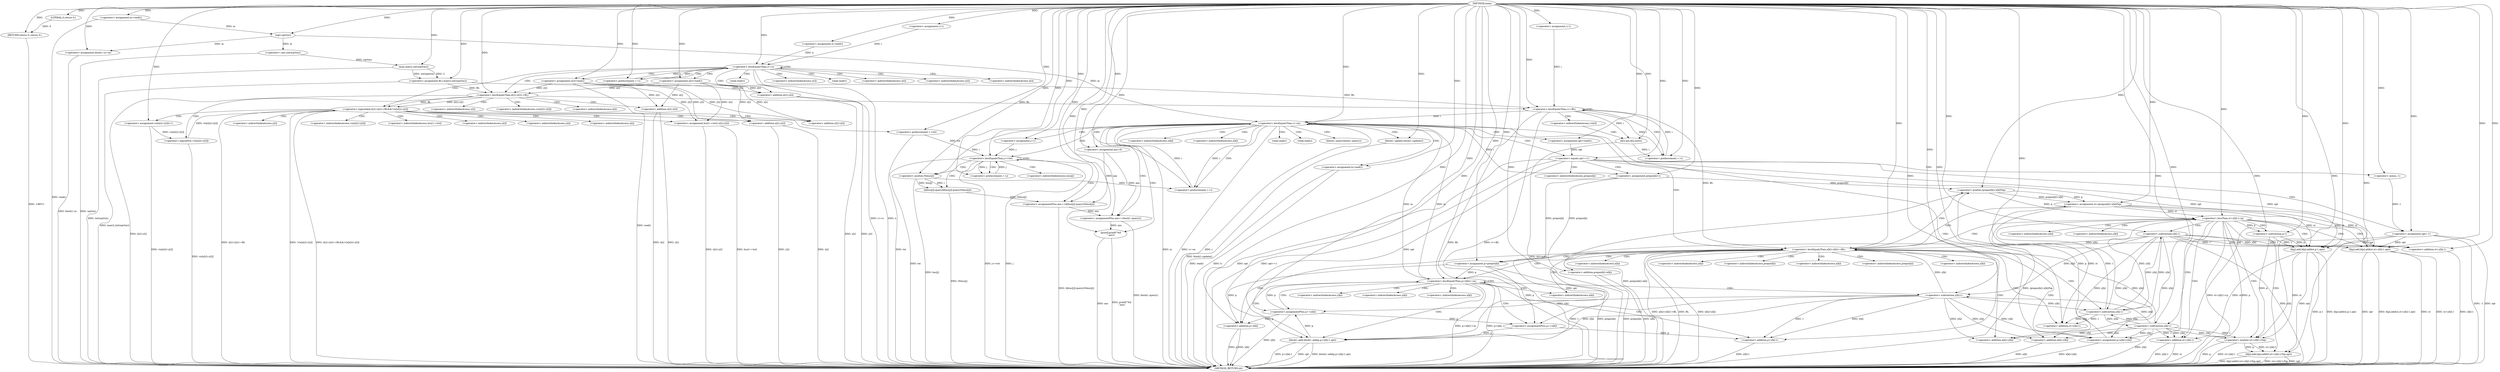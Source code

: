 digraph "main" {  
"1000438" [label = "(METHOD,main)" ]
"1000713" [label = "(METHOD_RETURN,int)" ]
"1000440" [label = "(<operator>.assignment,n=read())" ]
"1000443" [label = "(<operator>.assignment,m=read())" ]
"1000446" [label = "(<operator>.assignment,BL=max(2,(int)sqrt(m)))" ]
"1000521" [label = "(<operator>.assignment,block1::sz=m)" ]
"1000711" [label = "(RETURN,return 0;,return 0;)" ]
"1000456" [label = "(<operator>.assignment,i=1)" ]
"1000459" [label = "(<operator>.lessEqualsThan,i<=n)" ]
"1000462" [label = "(<operator>.preIncrement,++i)" ]
"1000526" [label = "(<operator>.assignment,i=1)" ]
"1000529" [label = "(<operator>.lessEqualsThan,i<=BL)" ]
"1000532" [label = "(<operator>.preIncrement,++i)" ]
"1000550" [label = "(<operator>.lessEqualsThan,i<=m)" ]
"1000553" [label = "(<operator>.preIncrement,++i)" ]
"1000712" [label = "(LITERAL,0,return 0;)" ]
"1000448" [label = "(max,max(2,(int)sqrt(m)))" ]
"1000538" [label = "(b[i].init,b[i].init(i))" ]
"1000556" [label = "(<operator>.assignment,opt=read())" ]
"1000559" [label = "(<operator>.assignment,k=read())" ]
"1000683" [label = "(<operator>.assignment,ans=0)" ]
"1000704" [label = "(block1::update,block1::update())" ]
"1000705" [label = "(<operator>.assignmentPlus,ans+=block1::query())" ]
"1000708" [label = "(printf,printf(\"%d\n\",ans))" ]
"1000450" [label = "(<operator>.cast,(int)sqrt(m))" ]
"1000466" [label = "(<operator>.assignment,x[i]=read())" ]
"1000471" [label = "(<operator>.assignment,y[i]=read())" ]
"1000477" [label = "(<operator>.logicalAnd,x[i]+y[i]<=BL&&!vis[x[i]+y[i]])" ]
"1000563" [label = "(<operator>.equals,opt==1)" ]
"1000566" [label = "(<operator>.assignment,prepos[k]=i)" ]
"1000577" [label = "(<operator>.lessEqualsThan,x[k]+y[k]<=BL)" ]
"1000688" [label = "(<operator>.assignment,j=1)" ]
"1000691" [label = "(<operator>.lessEqualsThan,j<=tot)" ]
"1000694" [label = "(<operator>.preIncrement,++j)" ]
"1000696" [label = "(<operator>.assignmentPlus,ans+=b[buc[j]].query(i%buc[j]))" ]
"1000452" [label = "(sqrt,sqrt(m))" ]
"1000498" [label = "(<operator>.assignment,vis[x[i]+y[i]]=1)" ]
"1000509" [label = "(<operator>.assignment,buc[++tot]=x[i]+y[i])" ]
"1000572" [label = "(<operator>.assignment,opt=-1)" ]
"1000587" [label = "(<operator>.assignment,p=x[k]+y[k])" ]
"1000596" [label = "(<operator>.assignment,st=(prepos[k]+x[k])%p)" ]
"1000478" [label = "(<operator>.lessEqualsThan,x[i]+y[i]<=BL)" ]
"1000487" [label = "(<operator>.logicalNot,!vis[x[i]+y[i]])" ]
"1000578" [label = "(<operator>.addition,x[k]+y[k])" ]
"1000608" [label = "(<operator>.lessThan,st+y[k]-1<p)" ]
"1000617" [label = "(b[p].add,b[p].add(st,st+y[k]-1,opt))" ]
"1000698" [label = "(b[buc[j]].query,b[buc[j]].query(i%buc[j]))" ]
"1000479" [label = "(<operator>.addition,x[i]+y[i])" ]
"1000514" [label = "(<operator>.addition,x[i]+y[i])" ]
"1000574" [label = "(<operator>.minus,-1)" ]
"1000589" [label = "(<operator>.addition,x[k]+y[k])" ]
"1000598" [label = "(<operator>.modulo,(prepos[k]+x[k])%p)" ]
"1000650" [label = "(<operator>.assignment,p=prepos[k])" ]
"1000655" [label = "(<operator>.lessEqualsThan,p+x[k]<=m)" ]
"1000662" [label = "(<operator>.assignmentPlus,p+=y[k])" ]
"1000699" [label = "(<operator>.modulo,i%buc[j])" ]
"1000490" [label = "(<operator>.addition,x[i]+y[i])" ]
"1000501" [label = "(<operator>.addition,x[i]+y[i])" ]
"1000512" [label = "(<operator>.preIncrement,++tot)" ]
"1000599" [label = "(<operator>.addition,prepos[k]+x[k])" ]
"1000609" [label = "(<operator>.addition,st+y[k]-1)" ]
"1000619" [label = "(<operator>.addition,st+y[k]-1)" ]
"1000629" [label = "(b[p].add,b[p].add(st,p-1,opt))" ]
"1000635" [label = "(b[p].add,b[p].add(0,(st+y[k]-1)%p,opt))" ]
"1000668" [label = "(<operator>.assignmentPlus,p+=x[k])" ]
"1000673" [label = "(block1::add,block1::add(p,p+y[k]-1,opt))" ]
"1000611" [label = "(<operator>.subtraction,y[k]-1)" ]
"1000621" [label = "(<operator>.subtraction,y[k]-1)" ]
"1000656" [label = "(<operator>.addition,p+x[k])" ]
"1000631" [label = "(<operator>.subtraction,p-1)" ]
"1000637" [label = "(<operator>.modulo,(st+y[k]-1)%p)" ]
"1000675" [label = "(<operator>.addition,p+y[k]-1)" ]
"1000638" [label = "(<operator>.addition,st+y[k]-1)" ]
"1000677" [label = "(<operator>.subtraction,y[k]-1)" ]
"1000640" [label = "(<operator>.subtraction,y[k]-1)" ]
"1000535" [label = "(<operator>.indirectIndexAccess,vis[i])" ]
"1000558" [label = "(read,read())" ]
"1000561" [label = "(read,read())" ]
"1000707" [label = "(block1::query,block1::query())" ]
"1000467" [label = "(<operator>.indirectIndexAccess,x[i])" ]
"1000470" [label = "(read,read())" ]
"1000472" [label = "(<operator>.indirectIndexAccess,y[i])" ]
"1000475" [label = "(read,read())" ]
"1000567" [label = "(<operator>.indirectIndexAccess,prepos[k])" ]
"1000488" [label = "(<operator>.indirectIndexAccess,vis[x[i]+y[i]])" ]
"1000499" [label = "(<operator>.indirectIndexAccess,vis[x[i]+y[i]])" ]
"1000510" [label = "(<operator>.indirectIndexAccess,buc[++tot])" ]
"1000579" [label = "(<operator>.indirectIndexAccess,x[k])" ]
"1000582" [label = "(<operator>.indirectIndexAccess,y[k])" ]
"1000480" [label = "(<operator>.indirectIndexAccess,x[i])" ]
"1000483" [label = "(<operator>.indirectIndexAccess,y[i])" ]
"1000515" [label = "(<operator>.indirectIndexAccess,x[i])" ]
"1000518" [label = "(<operator>.indirectIndexAccess,y[i])" ]
"1000590" [label = "(<operator>.indirectIndexAccess,x[k])" ]
"1000593" [label = "(<operator>.indirectIndexAccess,y[k])" ]
"1000701" [label = "(<operator>.indirectIndexAccess,buc[j])" ]
"1000491" [label = "(<operator>.indirectIndexAccess,x[i])" ]
"1000494" [label = "(<operator>.indirectIndexAccess,y[i])" ]
"1000502" [label = "(<operator>.indirectIndexAccess,x[i])" ]
"1000505" [label = "(<operator>.indirectIndexAccess,y[i])" ]
"1000600" [label = "(<operator>.indirectIndexAccess,prepos[k])" ]
"1000603" [label = "(<operator>.indirectIndexAccess,x[k])" ]
"1000652" [label = "(<operator>.indirectIndexAccess,prepos[k])" ]
"1000664" [label = "(<operator>.indirectIndexAccess,y[k])" ]
"1000612" [label = "(<operator>.indirectIndexAccess,y[k])" ]
"1000622" [label = "(<operator>.indirectIndexAccess,y[k])" ]
"1000658" [label = "(<operator>.indirectIndexAccess,x[k])" ]
"1000670" [label = "(<operator>.indirectIndexAccess,x[k])" ]
"1000678" [label = "(<operator>.indirectIndexAccess,y[k])" ]
"1000641" [label = "(<operator>.indirectIndexAccess,y[k])" ]
  "1000711" -> "1000713"  [ label = "DDG: <RET>"] 
  "1000443" -> "1000713"  [ label = "DDG: read()"] 
  "1000450" -> "1000713"  [ label = "DDG: sqrt(m)"] 
  "1000448" -> "1000713"  [ label = "DDG: (int)sqrt(m)"] 
  "1000446" -> "1000713"  [ label = "DDG: max(2,(int)sqrt(m))"] 
  "1000459" -> "1000713"  [ label = "DDG: n"] 
  "1000459" -> "1000713"  [ label = "DDG: i<=n"] 
  "1000529" -> "1000713"  [ label = "DDG: BL"] 
  "1000529" -> "1000713"  [ label = "DDG: i<=BL"] 
  "1000550" -> "1000713"  [ label = "DDG: i"] 
  "1000550" -> "1000713"  [ label = "DDG: m"] 
  "1000550" -> "1000713"  [ label = "DDG: i<=m"] 
  "1000559" -> "1000713"  [ label = "DDG: k"] 
  "1000559" -> "1000713"  [ label = "DDG: read()"] 
  "1000563" -> "1000713"  [ label = "DDG: opt"] 
  "1000563" -> "1000713"  [ label = "DDG: opt==1"] 
  "1000572" -> "1000713"  [ label = "DDG: opt"] 
  "1000572" -> "1000713"  [ label = "DDG: -1"] 
  "1000578" -> "1000713"  [ label = "DDG: y[k]"] 
  "1000577" -> "1000713"  [ label = "DDG: x[k]+y[k]"] 
  "1000577" -> "1000713"  [ label = "DDG: BL"] 
  "1000577" -> "1000713"  [ label = "DDG: x[k]+y[k]<=BL"] 
  "1000650" -> "1000713"  [ label = "DDG: prepos[k]"] 
  "1000656" -> "1000713"  [ label = "DDG: p"] 
  "1000656" -> "1000713"  [ label = "DDG: x[k]"] 
  "1000655" -> "1000713"  [ label = "DDG: p+x[k]"] 
  "1000655" -> "1000713"  [ label = "DDG: p+x[k]<=m"] 
  "1000675" -> "1000713"  [ label = "DDG: y[k]-1"] 
  "1000673" -> "1000713"  [ label = "DDG: p+y[k]-1"] 
  "1000673" -> "1000713"  [ label = "DDG: opt"] 
  "1000673" -> "1000713"  [ label = "DDG: block1::add(p,p+y[k]-1,opt)"] 
  "1000662" -> "1000713"  [ label = "DDG: y[k]"] 
  "1000587" -> "1000713"  [ label = "DDG: x[k]+y[k]"] 
  "1000599" -> "1000713"  [ label = "DDG: prepos[k]"] 
  "1000599" -> "1000713"  [ label = "DDG: x[k]"] 
  "1000598" -> "1000713"  [ label = "DDG: prepos[k]+x[k]"] 
  "1000596" -> "1000713"  [ label = "DDG: (prepos[k]+x[k])%p"] 
  "1000608" -> "1000713"  [ label = "DDG: p"] 
  "1000608" -> "1000713"  [ label = "DDG: st+y[k]-1<p"] 
  "1000629" -> "1000713"  [ label = "DDG: p-1"] 
  "1000629" -> "1000713"  [ label = "DDG: b[p].add(st,p-1,opt)"] 
  "1000638" -> "1000713"  [ label = "DDG: st"] 
  "1000640" -> "1000713"  [ label = "DDG: y[k]"] 
  "1000638" -> "1000713"  [ label = "DDG: y[k]-1"] 
  "1000637" -> "1000713"  [ label = "DDG: st+y[k]-1"] 
  "1000637" -> "1000713"  [ label = "DDG: p"] 
  "1000635" -> "1000713"  [ label = "DDG: (st+y[k]-1)%p"] 
  "1000635" -> "1000713"  [ label = "DDG: opt"] 
  "1000635" -> "1000713"  [ label = "DDG: b[p].add(0,(st+y[k]-1)%p,opt)"] 
  "1000617" -> "1000713"  [ label = "DDG: st"] 
  "1000621" -> "1000713"  [ label = "DDG: y[k]"] 
  "1000619" -> "1000713"  [ label = "DDG: y[k]-1"] 
  "1000617" -> "1000713"  [ label = "DDG: st+y[k]-1"] 
  "1000617" -> "1000713"  [ label = "DDG: opt"] 
  "1000617" -> "1000713"  [ label = "DDG: b[p].add(st,st+y[k]-1,opt)"] 
  "1000691" -> "1000713"  [ label = "DDG: j"] 
  "1000691" -> "1000713"  [ label = "DDG: tot"] 
  "1000691" -> "1000713"  [ label = "DDG: j<=tot"] 
  "1000704" -> "1000713"  [ label = "DDG: block1::update()"] 
  "1000705" -> "1000713"  [ label = "DDG: block1::query()"] 
  "1000708" -> "1000713"  [ label = "DDG: ans"] 
  "1000708" -> "1000713"  [ label = "DDG: printf(\"%d\n\",ans)"] 
  "1000699" -> "1000713"  [ label = "DDG: buc[j]"] 
  "1000698" -> "1000713"  [ label = "DDG: i%buc[j]"] 
  "1000696" -> "1000713"  [ label = "DDG: b[buc[j]].query(i%buc[j])"] 
  "1000538" -> "1000713"  [ label = "DDG: b[i].init(i)"] 
  "1000471" -> "1000713"  [ label = "DDG: read()"] 
  "1000479" -> "1000713"  [ label = "DDG: x[i]"] 
  "1000479" -> "1000713"  [ label = "DDG: y[i]"] 
  "1000478" -> "1000713"  [ label = "DDG: x[i]+y[i]"] 
  "1000477" -> "1000713"  [ label = "DDG: x[i]+y[i]<=BL"] 
  "1000490" -> "1000713"  [ label = "DDG: x[i]"] 
  "1000490" -> "1000713"  [ label = "DDG: y[i]"] 
  "1000487" -> "1000713"  [ label = "DDG: vis[x[i]+y[i]]"] 
  "1000477" -> "1000713"  [ label = "DDG: !vis[x[i]+y[i]]"] 
  "1000477" -> "1000713"  [ label = "DDG: x[i]+y[i]<=BL&&!vis[x[i]+y[i]]"] 
  "1000498" -> "1000713"  [ label = "DDG: vis[x[i]+y[i]]"] 
  "1000512" -> "1000713"  [ label = "DDG: tot"] 
  "1000509" -> "1000713"  [ label = "DDG: buc[++tot]"] 
  "1000514" -> "1000713"  [ label = "DDG: x[i]"] 
  "1000514" -> "1000713"  [ label = "DDG: y[i]"] 
  "1000509" -> "1000713"  [ label = "DDG: x[i]+y[i]"] 
  "1000521" -> "1000713"  [ label = "DDG: block1::sz"] 
  "1000438" -> "1000440"  [ label = "DDG: "] 
  "1000438" -> "1000443"  [ label = "DDG: "] 
  "1000448" -> "1000446"  [ label = "DDG: (int)sqrt(m)"] 
  "1000448" -> "1000446"  [ label = "DDG: 2"] 
  "1000452" -> "1000521"  [ label = "DDG: m"] 
  "1000438" -> "1000521"  [ label = "DDG: "] 
  "1000712" -> "1000711"  [ label = "DDG: 0"] 
  "1000438" -> "1000711"  [ label = "DDG: "] 
  "1000438" -> "1000446"  [ label = "DDG: "] 
  "1000438" -> "1000456"  [ label = "DDG: "] 
  "1000438" -> "1000526"  [ label = "DDG: "] 
  "1000438" -> "1000712"  [ label = "DDG: "] 
  "1000438" -> "1000448"  [ label = "DDG: "] 
  "1000450" -> "1000448"  [ label = "DDG: sqrt(m)"] 
  "1000456" -> "1000459"  [ label = "DDG: i"] 
  "1000462" -> "1000459"  [ label = "DDG: i"] 
  "1000438" -> "1000459"  [ label = "DDG: "] 
  "1000440" -> "1000459"  [ label = "DDG: n"] 
  "1000459" -> "1000462"  [ label = "DDG: i"] 
  "1000438" -> "1000462"  [ label = "DDG: "] 
  "1000526" -> "1000529"  [ label = "DDG: i"] 
  "1000532" -> "1000529"  [ label = "DDG: i"] 
  "1000438" -> "1000529"  [ label = "DDG: "] 
  "1000446" -> "1000529"  [ label = "DDG: BL"] 
  "1000478" -> "1000529"  [ label = "DDG: BL"] 
  "1000529" -> "1000532"  [ label = "DDG: i"] 
  "1000538" -> "1000532"  [ label = "DDG: i"] 
  "1000438" -> "1000532"  [ label = "DDG: "] 
  "1000529" -> "1000550"  [ label = "DDG: i"] 
  "1000553" -> "1000550"  [ label = "DDG: i"] 
  "1000438" -> "1000550"  [ label = "DDG: "] 
  "1000655" -> "1000550"  [ label = "DDG: m"] 
  "1000452" -> "1000550"  [ label = "DDG: m"] 
  "1000550" -> "1000553"  [ label = "DDG: i"] 
  "1000699" -> "1000553"  [ label = "DDG: i"] 
  "1000438" -> "1000553"  [ label = "DDG: "] 
  "1000438" -> "1000556"  [ label = "DDG: "] 
  "1000438" -> "1000559"  [ label = "DDG: "] 
  "1000438" -> "1000683"  [ label = "DDG: "] 
  "1000438" -> "1000704"  [ label = "DDG: "] 
  "1000438" -> "1000705"  [ label = "DDG: "] 
  "1000452" -> "1000450"  [ label = "DDG: m"] 
  "1000438" -> "1000466"  [ label = "DDG: "] 
  "1000438" -> "1000471"  [ label = "DDG: "] 
  "1000529" -> "1000538"  [ label = "DDG: i"] 
  "1000438" -> "1000538"  [ label = "DDG: "] 
  "1000550" -> "1000566"  [ label = "DDG: i"] 
  "1000438" -> "1000566"  [ label = "DDG: "] 
  "1000438" -> "1000688"  [ label = "DDG: "] 
  "1000698" -> "1000696"  [ label = "DDG: i%buc[j]"] 
  "1000683" -> "1000705"  [ label = "DDG: ans"] 
  "1000696" -> "1000705"  [ label = "DDG: ans"] 
  "1000438" -> "1000708"  [ label = "DDG: "] 
  "1000705" -> "1000708"  [ label = "DDG: ans"] 
  "1000443" -> "1000452"  [ label = "DDG: m"] 
  "1000438" -> "1000452"  [ label = "DDG: "] 
  "1000478" -> "1000477"  [ label = "DDG: x[i]+y[i]"] 
  "1000478" -> "1000477"  [ label = "DDG: BL"] 
  "1000487" -> "1000477"  [ label = "DDG: vis[x[i]+y[i]]"] 
  "1000438" -> "1000498"  [ label = "DDG: "] 
  "1000471" -> "1000509"  [ label = "DDG: y[i]"] 
  "1000466" -> "1000509"  [ label = "DDG: x[i]"] 
  "1000556" -> "1000563"  [ label = "DDG: opt"] 
  "1000438" -> "1000563"  [ label = "DDG: "] 
  "1000574" -> "1000572"  [ label = "DDG: 1"] 
  "1000640" -> "1000577"  [ label = "DDG: y[k]"] 
  "1000621" -> "1000577"  [ label = "DDG: y[k]"] 
  "1000677" -> "1000577"  [ label = "DDG: y[k]"] 
  "1000529" -> "1000577"  [ label = "DDG: BL"] 
  "1000438" -> "1000577"  [ label = "DDG: "] 
  "1000640" -> "1000587"  [ label = "DDG: y[k]"] 
  "1000621" -> "1000587"  [ label = "DDG: y[k]"] 
  "1000677" -> "1000587"  [ label = "DDG: y[k]"] 
  "1000598" -> "1000596"  [ label = "DDG: p"] 
  "1000598" -> "1000596"  [ label = "DDG: prepos[k]+x[k]"] 
  "1000688" -> "1000691"  [ label = "DDG: j"] 
  "1000694" -> "1000691"  [ label = "DDG: j"] 
  "1000438" -> "1000691"  [ label = "DDG: "] 
  "1000512" -> "1000691"  [ label = "DDG: tot"] 
  "1000691" -> "1000694"  [ label = "DDG: j"] 
  "1000438" -> "1000694"  [ label = "DDG: "] 
  "1000683" -> "1000696"  [ label = "DDG: ans"] 
  "1000438" -> "1000696"  [ label = "DDG: "] 
  "1000471" -> "1000478"  [ label = "DDG: y[i]"] 
  "1000466" -> "1000478"  [ label = "DDG: x[i]"] 
  "1000446" -> "1000478"  [ label = "DDG: BL"] 
  "1000438" -> "1000478"  [ label = "DDG: "] 
  "1000498" -> "1000487"  [ label = "DDG: vis[x[i]+y[i]]"] 
  "1000438" -> "1000572"  [ label = "DDG: "] 
  "1000640" -> "1000578"  [ label = "DDG: y[k]"] 
  "1000621" -> "1000578"  [ label = "DDG: y[k]"] 
  "1000677" -> "1000578"  [ label = "DDG: y[k]"] 
  "1000438" -> "1000587"  [ label = "DDG: "] 
  "1000438" -> "1000596"  [ label = "DDG: "] 
  "1000699" -> "1000698"  [ label = "DDG: buc[j]"] 
  "1000699" -> "1000698"  [ label = "DDG: i"] 
  "1000466" -> "1000479"  [ label = "DDG: x[i]"] 
  "1000471" -> "1000479"  [ label = "DDG: y[i]"] 
  "1000466" -> "1000514"  [ label = "DDG: x[i]"] 
  "1000471" -> "1000514"  [ label = "DDG: y[i]"] 
  "1000438" -> "1000574"  [ label = "DDG: "] 
  "1000640" -> "1000589"  [ label = "DDG: y[k]"] 
  "1000621" -> "1000589"  [ label = "DDG: y[k]"] 
  "1000677" -> "1000589"  [ label = "DDG: y[k]"] 
  "1000566" -> "1000598"  [ label = "DDG: prepos[k]"] 
  "1000587" -> "1000598"  [ label = "DDG: p"] 
  "1000438" -> "1000598"  [ label = "DDG: "] 
  "1000611" -> "1000608"  [ label = "DDG: y[k]"] 
  "1000611" -> "1000608"  [ label = "DDG: 1"] 
  "1000596" -> "1000608"  [ label = "DDG: st"] 
  "1000438" -> "1000608"  [ label = "DDG: "] 
  "1000598" -> "1000608"  [ label = "DDG: p"] 
  "1000438" -> "1000617"  [ label = "DDG: "] 
  "1000596" -> "1000617"  [ label = "DDG: st"] 
  "1000621" -> "1000617"  [ label = "DDG: y[k]"] 
  "1000621" -> "1000617"  [ label = "DDG: 1"] 
  "1000563" -> "1000617"  [ label = "DDG: opt"] 
  "1000572" -> "1000617"  [ label = "DDG: opt"] 
  "1000566" -> "1000650"  [ label = "DDG: prepos[k]"] 
  "1000677" -> "1000662"  [ label = "DDG: y[k]"] 
  "1000550" -> "1000699"  [ label = "DDG: i"] 
  "1000438" -> "1000699"  [ label = "DDG: "] 
  "1000466" -> "1000490"  [ label = "DDG: x[i]"] 
  "1000471" -> "1000490"  [ label = "DDG: y[i]"] 
  "1000466" -> "1000501"  [ label = "DDG: x[i]"] 
  "1000471" -> "1000501"  [ label = "DDG: y[i]"] 
  "1000438" -> "1000512"  [ label = "DDG: "] 
  "1000566" -> "1000599"  [ label = "DDG: prepos[k]"] 
  "1000596" -> "1000609"  [ label = "DDG: st"] 
  "1000438" -> "1000609"  [ label = "DDG: "] 
  "1000611" -> "1000609"  [ label = "DDG: y[k]"] 
  "1000611" -> "1000609"  [ label = "DDG: 1"] 
  "1000438" -> "1000619"  [ label = "DDG: "] 
  "1000596" -> "1000619"  [ label = "DDG: st"] 
  "1000621" -> "1000619"  [ label = "DDG: y[k]"] 
  "1000621" -> "1000619"  [ label = "DDG: 1"] 
  "1000438" -> "1000650"  [ label = "DDG: "] 
  "1000650" -> "1000655"  [ label = "DDG: p"] 
  "1000662" -> "1000655"  [ label = "DDG: p"] 
  "1000438" -> "1000655"  [ label = "DDG: "] 
  "1000550" -> "1000655"  [ label = "DDG: m"] 
  "1000673" -> "1000662"  [ label = "DDG: p"] 
  "1000438" -> "1000662"  [ label = "DDG: "] 
  "1000640" -> "1000611"  [ label = "DDG: y[k]"] 
  "1000621" -> "1000611"  [ label = "DDG: y[k]"] 
  "1000677" -> "1000611"  [ label = "DDG: y[k]"] 
  "1000438" -> "1000611"  [ label = "DDG: "] 
  "1000611" -> "1000621"  [ label = "DDG: y[k]"] 
  "1000438" -> "1000621"  [ label = "DDG: "] 
  "1000438" -> "1000629"  [ label = "DDG: "] 
  "1000596" -> "1000629"  [ label = "DDG: st"] 
  "1000631" -> "1000629"  [ label = "DDG: p"] 
  "1000631" -> "1000629"  [ label = "DDG: 1"] 
  "1000563" -> "1000629"  [ label = "DDG: opt"] 
  "1000572" -> "1000629"  [ label = "DDG: opt"] 
  "1000438" -> "1000635"  [ label = "DDG: "] 
  "1000637" -> "1000635"  [ label = "DDG: st+y[k]-1"] 
  "1000637" -> "1000635"  [ label = "DDG: p"] 
  "1000629" -> "1000635"  [ label = "DDG: opt"] 
  "1000650" -> "1000656"  [ label = "DDG: p"] 
  "1000662" -> "1000656"  [ label = "DDG: p"] 
  "1000438" -> "1000656"  [ label = "DDG: "] 
  "1000438" -> "1000668"  [ label = "DDG: "] 
  "1000650" -> "1000668"  [ label = "DDG: p"] 
  "1000662" -> "1000668"  [ label = "DDG: p"] 
  "1000438" -> "1000673"  [ label = "DDG: "] 
  "1000668" -> "1000673"  [ label = "DDG: p"] 
  "1000677" -> "1000673"  [ label = "DDG: 1"] 
  "1000677" -> "1000673"  [ label = "DDG: y[k]"] 
  "1000563" -> "1000673"  [ label = "DDG: opt"] 
  "1000572" -> "1000673"  [ label = "DDG: opt"] 
  "1000608" -> "1000631"  [ label = "DDG: p"] 
  "1000438" -> "1000631"  [ label = "DDG: "] 
  "1000629" -> "1000637"  [ label = "DDG: st"] 
  "1000438" -> "1000637"  [ label = "DDG: "] 
  "1000640" -> "1000637"  [ label = "DDG: 1"] 
  "1000640" -> "1000637"  [ label = "DDG: y[k]"] 
  "1000631" -> "1000637"  [ label = "DDG: p"] 
  "1000668" -> "1000675"  [ label = "DDG: p"] 
  "1000438" -> "1000675"  [ label = "DDG: "] 
  "1000677" -> "1000675"  [ label = "DDG: 1"] 
  "1000677" -> "1000675"  [ label = "DDG: y[k]"] 
  "1000629" -> "1000638"  [ label = "DDG: st"] 
  "1000438" -> "1000638"  [ label = "DDG: "] 
  "1000640" -> "1000638"  [ label = "DDG: 1"] 
  "1000640" -> "1000638"  [ label = "DDG: y[k]"] 
  "1000640" -> "1000677"  [ label = "DDG: y[k]"] 
  "1000621" -> "1000677"  [ label = "DDG: y[k]"] 
  "1000438" -> "1000677"  [ label = "DDG: "] 
  "1000611" -> "1000640"  [ label = "DDG: y[k]"] 
  "1000438" -> "1000640"  [ label = "DDG: "] 
  "1000459" -> "1000462"  [ label = "CDG: "] 
  "1000459" -> "1000470"  [ label = "CDG: "] 
  "1000459" -> "1000480"  [ label = "CDG: "] 
  "1000459" -> "1000459"  [ label = "CDG: "] 
  "1000459" -> "1000475"  [ label = "CDG: "] 
  "1000459" -> "1000483"  [ label = "CDG: "] 
  "1000459" -> "1000466"  [ label = "CDG: "] 
  "1000459" -> "1000479"  [ label = "CDG: "] 
  "1000459" -> "1000477"  [ label = "CDG: "] 
  "1000459" -> "1000467"  [ label = "CDG: "] 
  "1000459" -> "1000472"  [ label = "CDG: "] 
  "1000459" -> "1000471"  [ label = "CDG: "] 
  "1000459" -> "1000478"  [ label = "CDG: "] 
  "1000529" -> "1000532"  [ label = "CDG: "] 
  "1000529" -> "1000529"  [ label = "CDG: "] 
  "1000529" -> "1000535"  [ label = "CDG: "] 
  "1000550" -> "1000577"  [ label = "CDG: "] 
  "1000550" -> "1000691"  [ label = "CDG: "] 
  "1000550" -> "1000708"  [ label = "CDG: "] 
  "1000550" -> "1000550"  [ label = "CDG: "] 
  "1000550" -> "1000582"  [ label = "CDG: "] 
  "1000550" -> "1000556"  [ label = "CDG: "] 
  "1000550" -> "1000558"  [ label = "CDG: "] 
  "1000550" -> "1000683"  [ label = "CDG: "] 
  "1000550" -> "1000579"  [ label = "CDG: "] 
  "1000550" -> "1000707"  [ label = "CDG: "] 
  "1000550" -> "1000688"  [ label = "CDG: "] 
  "1000550" -> "1000705"  [ label = "CDG: "] 
  "1000550" -> "1000561"  [ label = "CDG: "] 
  "1000550" -> "1000563"  [ label = "CDG: "] 
  "1000550" -> "1000559"  [ label = "CDG: "] 
  "1000550" -> "1000553"  [ label = "CDG: "] 
  "1000550" -> "1000704"  [ label = "CDG: "] 
  "1000550" -> "1000578"  [ label = "CDG: "] 
  "1000535" -> "1000538"  [ label = "CDG: "] 
  "1000477" -> "1000498"  [ label = "CDG: "] 
  "1000477" -> "1000518"  [ label = "CDG: "] 
  "1000477" -> "1000514"  [ label = "CDG: "] 
  "1000477" -> "1000502"  [ label = "CDG: "] 
  "1000477" -> "1000512"  [ label = "CDG: "] 
  "1000477" -> "1000505"  [ label = "CDG: "] 
  "1000477" -> "1000499"  [ label = "CDG: "] 
  "1000477" -> "1000501"  [ label = "CDG: "] 
  "1000477" -> "1000510"  [ label = "CDG: "] 
  "1000477" -> "1000515"  [ label = "CDG: "] 
  "1000477" -> "1000509"  [ label = "CDG: "] 
  "1000563" -> "1000566"  [ label = "CDG: "] 
  "1000563" -> "1000567"  [ label = "CDG: "] 
  "1000563" -> "1000574"  [ label = "CDG: "] 
  "1000563" -> "1000572"  [ label = "CDG: "] 
  "1000577" -> "1000611"  [ label = "CDG: "] 
  "1000577" -> "1000600"  [ label = "CDG: "] 
  "1000577" -> "1000598"  [ label = "CDG: "] 
  "1000577" -> "1000596"  [ label = "CDG: "] 
  "1000577" -> "1000652"  [ label = "CDG: "] 
  "1000577" -> "1000587"  [ label = "CDG: "] 
  "1000577" -> "1000656"  [ label = "CDG: "] 
  "1000577" -> "1000608"  [ label = "CDG: "] 
  "1000577" -> "1000593"  [ label = "CDG: "] 
  "1000577" -> "1000612"  [ label = "CDG: "] 
  "1000577" -> "1000655"  [ label = "CDG: "] 
  "1000577" -> "1000589"  [ label = "CDG: "] 
  "1000577" -> "1000650"  [ label = "CDG: "] 
  "1000577" -> "1000658"  [ label = "CDG: "] 
  "1000577" -> "1000590"  [ label = "CDG: "] 
  "1000577" -> "1000609"  [ label = "CDG: "] 
  "1000577" -> "1000599"  [ label = "CDG: "] 
  "1000577" -> "1000603"  [ label = "CDG: "] 
  "1000691" -> "1000691"  [ label = "CDG: "] 
  "1000691" -> "1000699"  [ label = "CDG: "] 
  "1000691" -> "1000701"  [ label = "CDG: "] 
  "1000691" -> "1000694"  [ label = "CDG: "] 
  "1000691" -> "1000696"  [ label = "CDG: "] 
  "1000691" -> "1000698"  [ label = "CDG: "] 
  "1000478" -> "1000490"  [ label = "CDG: "] 
  "1000478" -> "1000488"  [ label = "CDG: "] 
  "1000478" -> "1000491"  [ label = "CDG: "] 
  "1000478" -> "1000487"  [ label = "CDG: "] 
  "1000478" -> "1000494"  [ label = "CDG: "] 
  "1000608" -> "1000619"  [ label = "CDG: "] 
  "1000608" -> "1000617"  [ label = "CDG: "] 
  "1000608" -> "1000638"  [ label = "CDG: "] 
  "1000608" -> "1000631"  [ label = "CDG: "] 
  "1000608" -> "1000637"  [ label = "CDG: "] 
  "1000608" -> "1000621"  [ label = "CDG: "] 
  "1000608" -> "1000641"  [ label = "CDG: "] 
  "1000608" -> "1000640"  [ label = "CDG: "] 
  "1000608" -> "1000629"  [ label = "CDG: "] 
  "1000608" -> "1000635"  [ label = "CDG: "] 
  "1000608" -> "1000622"  [ label = "CDG: "] 
  "1000655" -> "1000670"  [ label = "CDG: "] 
  "1000655" -> "1000678"  [ label = "CDG: "] 
  "1000655" -> "1000664"  [ label = "CDG: "] 
  "1000655" -> "1000668"  [ label = "CDG: "] 
  "1000655" -> "1000662"  [ label = "CDG: "] 
  "1000655" -> "1000656"  [ label = "CDG: "] 
  "1000655" -> "1000675"  [ label = "CDG: "] 
  "1000655" -> "1000655"  [ label = "CDG: "] 
  "1000655" -> "1000673"  [ label = "CDG: "] 
  "1000655" -> "1000658"  [ label = "CDG: "] 
  "1000655" -> "1000677"  [ label = "CDG: "] 
}
